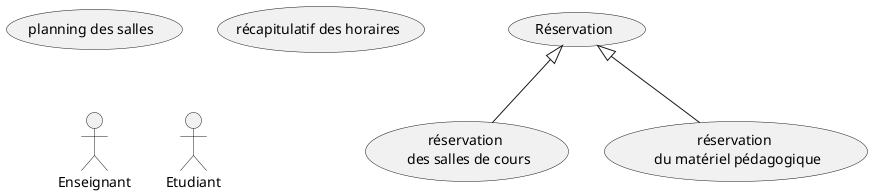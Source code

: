 @startuml

usecase  r as (Réservation)
usecase  rsc as (réservation \n des salles de cours)
usecase rmp as (réservation \n du matériel pédagogique)
usecase ps as(planning des salles)
usecase rh as (récapitulatif des horaires)

r <|--rsc
r <|--rmp

actor Enseignant
actor Etudiant

@enduml